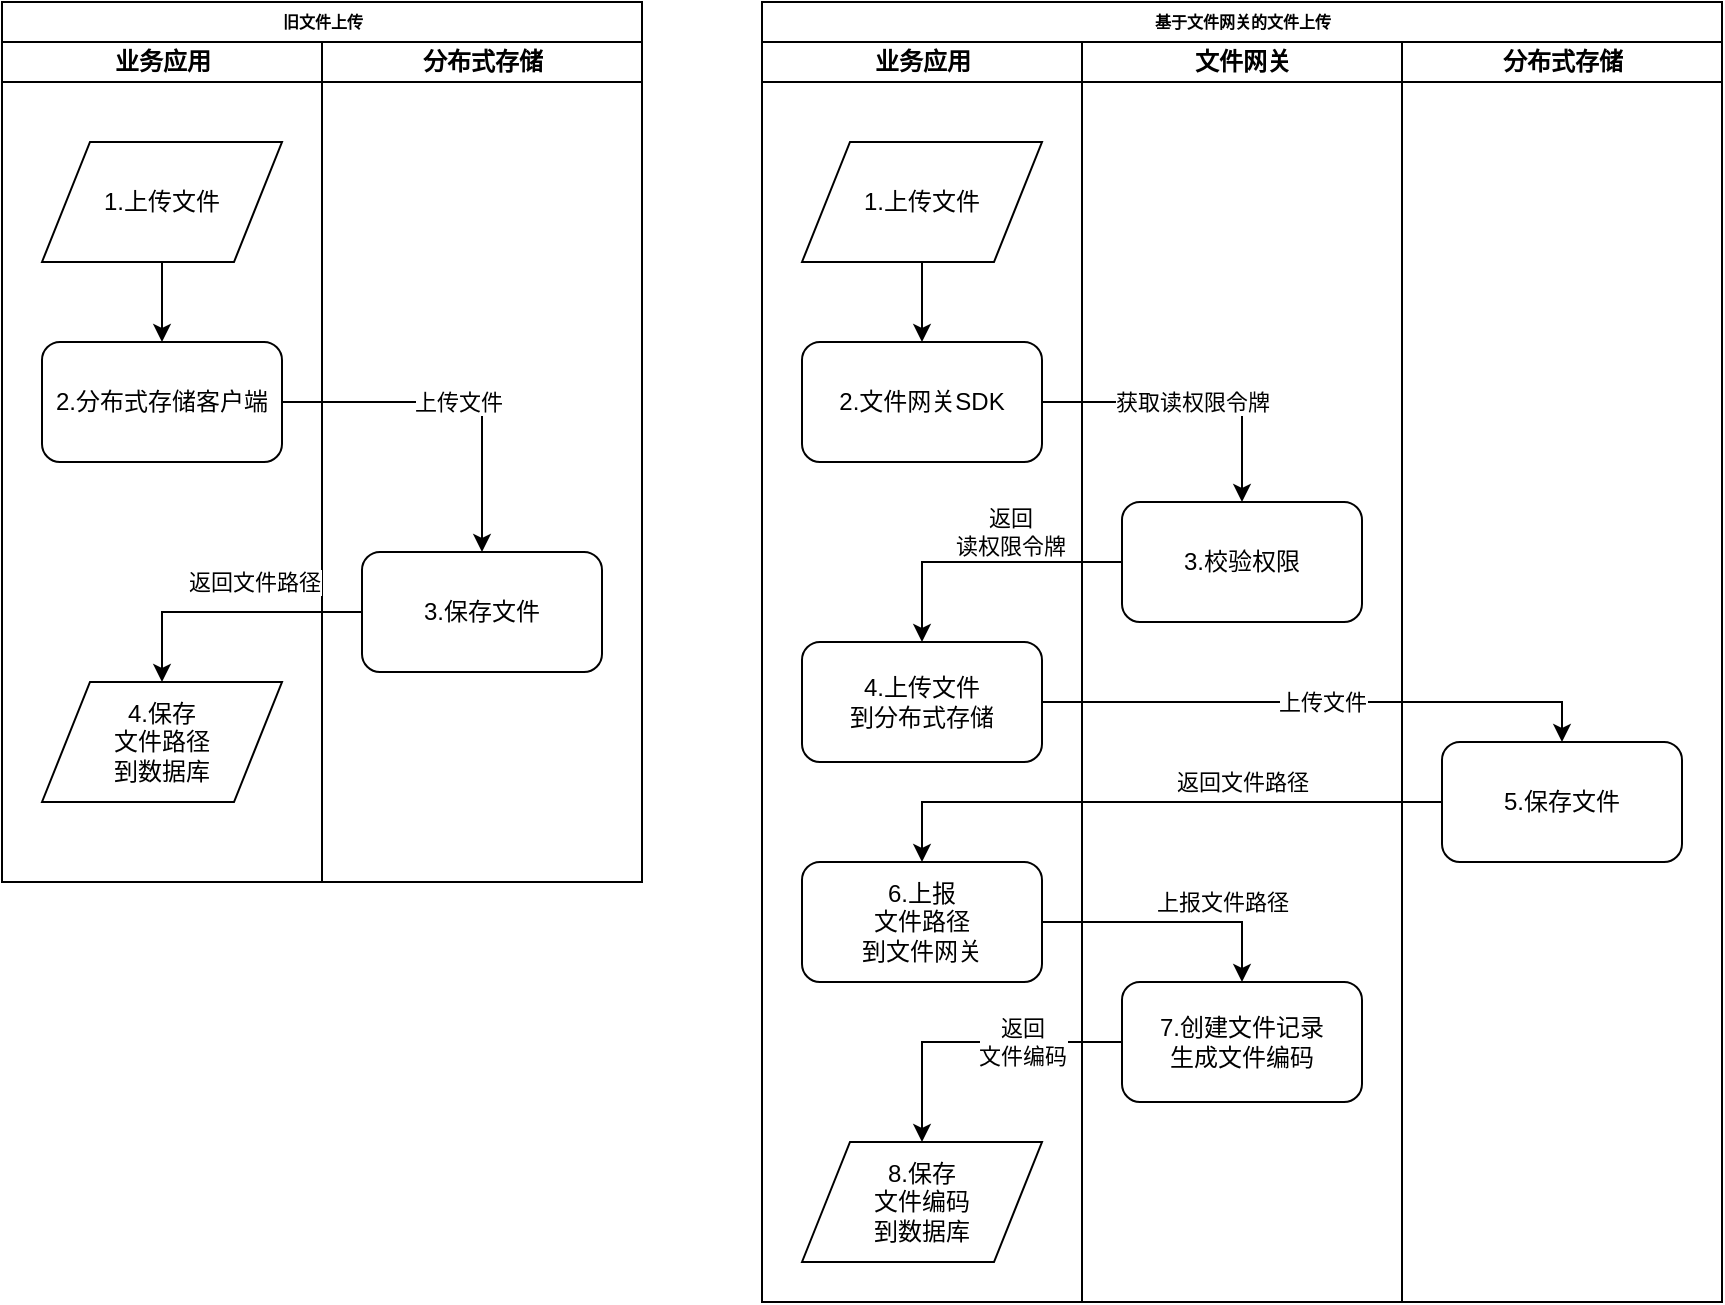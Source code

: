 <mxfile version="12.4.3" type="github" pages="1"><diagram name="Page-1" id="74e2e168-ea6b-b213-b513-2b3c1d86103e"><mxGraphModel dx="1408" dy="755" grid="1" gridSize="10" guides="1" tooltips="1" connect="1" arrows="1" fold="1" page="1" pageScale="1" pageWidth="1100" pageHeight="850" background="#ffffff" math="0" shadow="0"><root><mxCell id="0"/><mxCell id="1" parent="0"/><mxCell id="77e6c97f196da883-1" value="旧文件上传" style="swimlane;html=1;childLayout=stackLayout;startSize=20;rounded=0;shadow=0;labelBackgroundColor=none;strokeWidth=1;fontFamily=Verdana;fontSize=8;align=center;" parent="1" vertex="1"><mxGeometry x="70" y="40" width="320" height="440" as="geometry"/></mxCell><mxCell id="77e6c97f196da883-2" value="业务应用" style="swimlane;html=1;startSize=20;" parent="77e6c97f196da883-1" vertex="1"><mxGeometry y="20" width="160" height="420" as="geometry"/></mxCell><mxCell id="VosXQbJiryvGAGOk1-eU-6" style="edgeStyle=orthogonalEdgeStyle;rounded=0;orthogonalLoop=1;jettySize=auto;html=1;entryX=0.5;entryY=0;entryDx=0;entryDy=0;" edge="1" parent="77e6c97f196da883-2" source="VosXQbJiryvGAGOk1-eU-1" target="VosXQbJiryvGAGOk1-eU-5"><mxGeometry relative="1" as="geometry"/></mxCell><mxCell id="VosXQbJiryvGAGOk1-eU-1" value="&lt;div&gt;1.上传文件&lt;/div&gt;" style="shape=parallelogram;perimeter=parallelogramPerimeter;whiteSpace=wrap;html=1;" vertex="1" parent="77e6c97f196da883-2"><mxGeometry x="20" y="50" width="120" height="60" as="geometry"/></mxCell><mxCell id="VosXQbJiryvGAGOk1-eU-5" value="2.分布式存储客户端" style="rounded=1;whiteSpace=wrap;html=1;" vertex="1" parent="77e6c97f196da883-2"><mxGeometry x="20" y="150" width="120" height="60" as="geometry"/></mxCell><mxCell id="VosXQbJiryvGAGOk1-eU-11" value="&lt;div&gt;4.保存&lt;/div&gt;&lt;div&gt;文件路径&lt;/div&gt;&lt;div&gt;到数据库&lt;br&gt;&lt;/div&gt;" style="shape=parallelogram;perimeter=parallelogramPerimeter;whiteSpace=wrap;html=1;" vertex="1" parent="77e6c97f196da883-2"><mxGeometry x="20" y="320" width="120" height="60" as="geometry"/></mxCell><mxCell id="77e6c97f196da883-4" value="分布式存储" style="swimlane;html=1;startSize=20;" parent="77e6c97f196da883-1" vertex="1"><mxGeometry x="160" y="20" width="160" height="420" as="geometry"/></mxCell><mxCell id="VosXQbJiryvGAGOk1-eU-7" value="3.保存文件" style="rounded=1;whiteSpace=wrap;html=1;" vertex="1" parent="77e6c97f196da883-4"><mxGeometry x="20" y="255" width="120" height="60" as="geometry"/></mxCell><mxCell id="VosXQbJiryvGAGOk1-eU-8" value="上传文件" style="edgeStyle=orthogonalEdgeStyle;rounded=0;orthogonalLoop=1;jettySize=auto;html=1;entryX=0.5;entryY=0;entryDx=0;entryDy=0;" edge="1" parent="77e6c97f196da883-1" source="VosXQbJiryvGAGOk1-eU-5" target="VosXQbJiryvGAGOk1-eU-7"><mxGeometry relative="1" as="geometry"/></mxCell><mxCell id="VosXQbJiryvGAGOk1-eU-10" value="&lt;div&gt;返回文件路径&lt;br&gt;&lt;/div&gt;" style="edgeStyle=orthogonalEdgeStyle;rounded=0;orthogonalLoop=1;jettySize=auto;html=1;entryX=0.5;entryY=0;entryDx=0;entryDy=0;" edge="1" parent="77e6c97f196da883-1" source="VosXQbJiryvGAGOk1-eU-7" target="VosXQbJiryvGAGOk1-eU-11"><mxGeometry x="-0.2" y="-15" relative="1" as="geometry"><mxPoint x="80" y="355" as="targetPoint"/><mxPoint as="offset"/></mxGeometry></mxCell><mxCell id="VosXQbJiryvGAGOk1-eU-12" value="基于文件网关的文件上传" style="swimlane;html=1;childLayout=stackLayout;startSize=20;rounded=0;shadow=0;labelBackgroundColor=none;strokeWidth=1;fontFamily=Verdana;fontSize=8;align=center;" vertex="1" parent="1"><mxGeometry x="450" y="40" width="480" height="650" as="geometry"/></mxCell><mxCell id="VosXQbJiryvGAGOk1-eU-13" value="业务应用" style="swimlane;html=1;startSize=20;" vertex="1" parent="VosXQbJiryvGAGOk1-eU-12"><mxGeometry y="20" width="160" height="630" as="geometry"/></mxCell><mxCell id="VosXQbJiryvGAGOk1-eU-14" style="edgeStyle=orthogonalEdgeStyle;rounded=0;orthogonalLoop=1;jettySize=auto;html=1;entryX=0.5;entryY=0;entryDx=0;entryDy=0;" edge="1" parent="VosXQbJiryvGAGOk1-eU-13" source="VosXQbJiryvGAGOk1-eU-15" target="VosXQbJiryvGAGOk1-eU-16"><mxGeometry relative="1" as="geometry"/></mxCell><mxCell id="VosXQbJiryvGAGOk1-eU-15" value="&lt;div&gt;1.上传文件&lt;/div&gt;" style="shape=parallelogram;perimeter=parallelogramPerimeter;whiteSpace=wrap;html=1;" vertex="1" parent="VosXQbJiryvGAGOk1-eU-13"><mxGeometry x="20" y="50" width="120" height="60" as="geometry"/></mxCell><mxCell id="VosXQbJiryvGAGOk1-eU-16" value="2.文件网关SDK" style="rounded=1;whiteSpace=wrap;html=1;" vertex="1" parent="VosXQbJiryvGAGOk1-eU-13"><mxGeometry x="20" y="150" width="120" height="60" as="geometry"/></mxCell><mxCell id="VosXQbJiryvGAGOk1-eU-35" value="&lt;div&gt;4.上传文件&lt;/div&gt;&lt;div&gt;到分布式存储&lt;br&gt;&lt;/div&gt;" style="rounded=1;whiteSpace=wrap;html=1;" vertex="1" parent="VosXQbJiryvGAGOk1-eU-13"><mxGeometry x="20" y="300" width="120" height="60" as="geometry"/></mxCell><mxCell id="VosXQbJiryvGAGOk1-eU-43" value="&lt;div&gt;6.上报&lt;/div&gt;&lt;div&gt;文件路径&lt;/div&gt;&lt;div&gt;到文件网关&lt;/div&gt;" style="rounded=1;whiteSpace=wrap;html=1;" vertex="1" parent="VosXQbJiryvGAGOk1-eU-13"><mxGeometry x="20" y="410" width="120" height="60" as="geometry"/></mxCell><mxCell id="VosXQbJiryvGAGOk1-eU-50" value="&lt;div&gt;8.保存&lt;/div&gt;&lt;div&gt;文件编码&lt;/div&gt;&lt;div&gt;到数据库&lt;br&gt;&lt;/div&gt;" style="shape=parallelogram;perimeter=parallelogramPerimeter;whiteSpace=wrap;html=1;" vertex="1" parent="VosXQbJiryvGAGOk1-eU-13"><mxGeometry x="20" y="550" width="120" height="60" as="geometry"/></mxCell><mxCell id="VosXQbJiryvGAGOk1-eU-18" value="文件网关" style="swimlane;html=1;startSize=20;" vertex="1" parent="VosXQbJiryvGAGOk1-eU-12"><mxGeometry x="160" y="20" width="160" height="630" as="geometry"/></mxCell><mxCell id="VosXQbJiryvGAGOk1-eU-19" value="3.校验权限" style="rounded=1;whiteSpace=wrap;html=1;" vertex="1" parent="VosXQbJiryvGAGOk1-eU-18"><mxGeometry x="20" y="230" width="120" height="60" as="geometry"/></mxCell><mxCell id="VosXQbJiryvGAGOk1-eU-45" value="&lt;div&gt;7.创建文件记录&lt;/div&gt;&lt;div&gt;生成文件编码&lt;br&gt;&lt;/div&gt;" style="rounded=1;whiteSpace=wrap;html=1;" vertex="1" parent="VosXQbJiryvGAGOk1-eU-18"><mxGeometry x="20" y="470" width="120" height="60" as="geometry"/></mxCell><mxCell id="VosXQbJiryvGAGOk1-eU-20" value="获取读权限令牌" style="edgeStyle=orthogonalEdgeStyle;rounded=0;orthogonalLoop=1;jettySize=auto;html=1;entryX=0.5;entryY=0;entryDx=0;entryDy=0;" edge="1" parent="VosXQbJiryvGAGOk1-eU-12" source="VosXQbJiryvGAGOk1-eU-16" target="VosXQbJiryvGAGOk1-eU-19"><mxGeometry relative="1" as="geometry"/></mxCell><mxCell id="VosXQbJiryvGAGOk1-eU-21" value="&lt;div&gt;返回&lt;/div&gt;&lt;div&gt;读权限令牌&lt;br&gt;&lt;/div&gt;" style="edgeStyle=orthogonalEdgeStyle;rounded=0;orthogonalLoop=1;jettySize=auto;html=1;entryX=0.5;entryY=0;entryDx=0;entryDy=0;" edge="1" parent="VosXQbJiryvGAGOk1-eU-12" source="VosXQbJiryvGAGOk1-eU-19" target="VosXQbJiryvGAGOk1-eU-35"><mxGeometry x="-0.2" y="-15" relative="1" as="geometry"><mxPoint x="80" y="340" as="targetPoint"/><mxPoint as="offset"/></mxGeometry></mxCell><mxCell id="VosXQbJiryvGAGOk1-eU-33" value="分布式存储" style="swimlane;html=1;startSize=20;" vertex="1" parent="VosXQbJiryvGAGOk1-eU-12"><mxGeometry x="320" y="20" width="160" height="630" as="geometry"/></mxCell><mxCell id="VosXQbJiryvGAGOk1-eU-34" value="5.保存文件" style="rounded=1;whiteSpace=wrap;html=1;" vertex="1" parent="VosXQbJiryvGAGOk1-eU-33"><mxGeometry x="20" y="350" width="120" height="60" as="geometry"/></mxCell><mxCell id="VosXQbJiryvGAGOk1-eU-37" value="上传文件" style="edgeStyle=orthogonalEdgeStyle;rounded=0;orthogonalLoop=1;jettySize=auto;html=1;entryX=0.5;entryY=0;entryDx=0;entryDy=0;" edge="1" parent="VosXQbJiryvGAGOk1-eU-12" source="VosXQbJiryvGAGOk1-eU-35" target="VosXQbJiryvGAGOk1-eU-34"><mxGeometry relative="1" as="geometry"/></mxCell><mxCell id="VosXQbJiryvGAGOk1-eU-44" value="&lt;div&gt;返回文件路径&lt;br&gt;&lt;/div&gt;" style="edgeStyle=orthogonalEdgeStyle;rounded=0;orthogonalLoop=1;jettySize=auto;html=1;entryX=0.5;entryY=0;entryDx=0;entryDy=0;" edge="1" parent="VosXQbJiryvGAGOk1-eU-12" source="VosXQbJiryvGAGOk1-eU-34" target="VosXQbJiryvGAGOk1-eU-43"><mxGeometry x="-0.31" y="-10" relative="1" as="geometry"><mxPoint as="offset"/></mxGeometry></mxCell><mxCell id="VosXQbJiryvGAGOk1-eU-48" value="上报文件路径" style="edgeStyle=orthogonalEdgeStyle;rounded=0;orthogonalLoop=1;jettySize=auto;html=1;entryX=0.5;entryY=0;entryDx=0;entryDy=0;" edge="1" parent="VosXQbJiryvGAGOk1-eU-12" source="VosXQbJiryvGAGOk1-eU-43" target="VosXQbJiryvGAGOk1-eU-45"><mxGeometry x="0.385" y="10" relative="1" as="geometry"><mxPoint as="offset"/></mxGeometry></mxCell><mxCell id="VosXQbJiryvGAGOk1-eU-51" value="&lt;div&gt;返回&lt;/div&gt;&lt;div&gt;文件编码&lt;/div&gt;" style="edgeStyle=orthogonalEdgeStyle;rounded=0;orthogonalLoop=1;jettySize=auto;html=1;entryX=0.5;entryY=0;entryDx=0;entryDy=0;" edge="1" parent="VosXQbJiryvGAGOk1-eU-12" source="VosXQbJiryvGAGOk1-eU-45" target="VosXQbJiryvGAGOk1-eU-50"><mxGeometry x="-0.333" relative="1" as="geometry"><mxPoint as="offset"/></mxGeometry></mxCell></root></mxGraphModel></diagram></mxfile>
